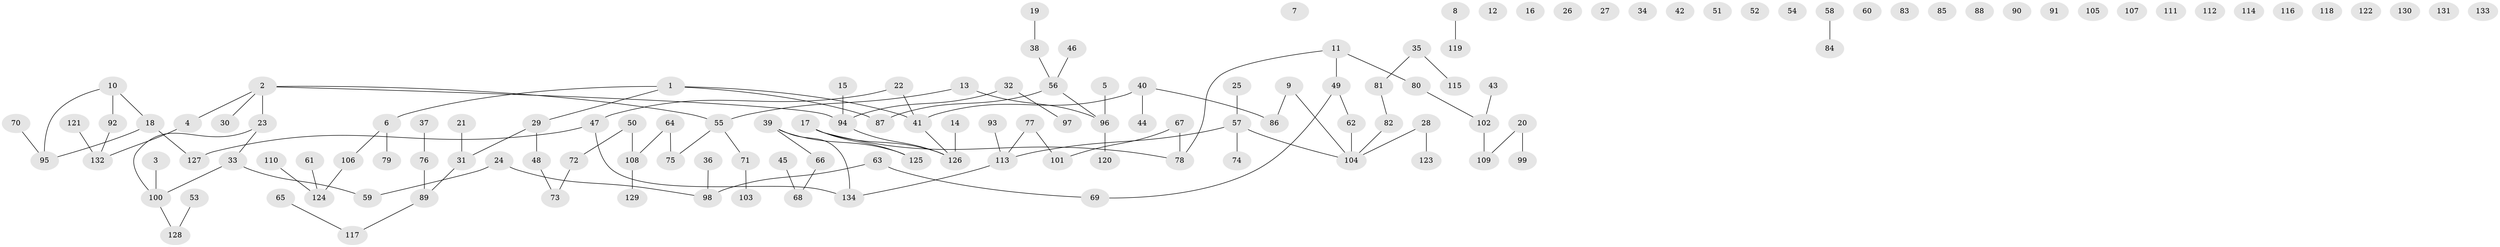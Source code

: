 // coarse degree distribution, {2: 0.38461538461538464, 4: 0.07692307692307693, 3: 0.28846153846153844, 1: 0.23076923076923078, 5: 0.019230769230769232}
// Generated by graph-tools (version 1.1) at 2025/35/03/04/25 23:35:52]
// undirected, 134 vertices, 114 edges
graph export_dot {
  node [color=gray90,style=filled];
  1;
  2;
  3;
  4;
  5;
  6;
  7;
  8;
  9;
  10;
  11;
  12;
  13;
  14;
  15;
  16;
  17;
  18;
  19;
  20;
  21;
  22;
  23;
  24;
  25;
  26;
  27;
  28;
  29;
  30;
  31;
  32;
  33;
  34;
  35;
  36;
  37;
  38;
  39;
  40;
  41;
  42;
  43;
  44;
  45;
  46;
  47;
  48;
  49;
  50;
  51;
  52;
  53;
  54;
  55;
  56;
  57;
  58;
  59;
  60;
  61;
  62;
  63;
  64;
  65;
  66;
  67;
  68;
  69;
  70;
  71;
  72;
  73;
  74;
  75;
  76;
  77;
  78;
  79;
  80;
  81;
  82;
  83;
  84;
  85;
  86;
  87;
  88;
  89;
  90;
  91;
  92;
  93;
  94;
  95;
  96;
  97;
  98;
  99;
  100;
  101;
  102;
  103;
  104;
  105;
  106;
  107;
  108;
  109;
  110;
  111;
  112;
  113;
  114;
  115;
  116;
  117;
  118;
  119;
  120;
  121;
  122;
  123;
  124;
  125;
  126;
  127;
  128;
  129;
  130;
  131;
  132;
  133;
  134;
  1 -- 6;
  1 -- 29;
  1 -- 41;
  1 -- 87;
  2 -- 4;
  2 -- 23;
  2 -- 30;
  2 -- 55;
  2 -- 94;
  3 -- 100;
  4 -- 132;
  5 -- 96;
  6 -- 79;
  6 -- 106;
  8 -- 119;
  9 -- 86;
  9 -- 104;
  10 -- 18;
  10 -- 92;
  10 -- 95;
  11 -- 49;
  11 -- 78;
  11 -- 80;
  13 -- 55;
  13 -- 96;
  14 -- 126;
  15 -- 94;
  17 -- 78;
  17 -- 125;
  17 -- 126;
  18 -- 95;
  18 -- 127;
  19 -- 38;
  20 -- 99;
  20 -- 109;
  21 -- 31;
  22 -- 41;
  22 -- 47;
  23 -- 33;
  23 -- 100;
  24 -- 59;
  24 -- 98;
  25 -- 57;
  28 -- 104;
  28 -- 123;
  29 -- 31;
  29 -- 48;
  31 -- 89;
  32 -- 94;
  32 -- 97;
  33 -- 59;
  33 -- 100;
  35 -- 81;
  35 -- 115;
  36 -- 98;
  37 -- 76;
  38 -- 56;
  39 -- 66;
  39 -- 125;
  39 -- 134;
  40 -- 41;
  40 -- 44;
  40 -- 86;
  41 -- 126;
  43 -- 102;
  45 -- 68;
  46 -- 56;
  47 -- 127;
  47 -- 134;
  48 -- 73;
  49 -- 62;
  49 -- 69;
  50 -- 72;
  50 -- 108;
  53 -- 128;
  55 -- 71;
  55 -- 75;
  56 -- 87;
  56 -- 96;
  57 -- 74;
  57 -- 104;
  57 -- 113;
  58 -- 84;
  61 -- 124;
  62 -- 104;
  63 -- 69;
  63 -- 98;
  64 -- 75;
  64 -- 108;
  65 -- 117;
  66 -- 68;
  67 -- 78;
  67 -- 101;
  70 -- 95;
  71 -- 103;
  72 -- 73;
  76 -- 89;
  77 -- 101;
  77 -- 113;
  80 -- 102;
  81 -- 82;
  82 -- 104;
  89 -- 117;
  92 -- 132;
  93 -- 113;
  94 -- 126;
  96 -- 120;
  100 -- 128;
  102 -- 109;
  106 -- 124;
  108 -- 129;
  110 -- 124;
  113 -- 134;
  121 -- 132;
}

